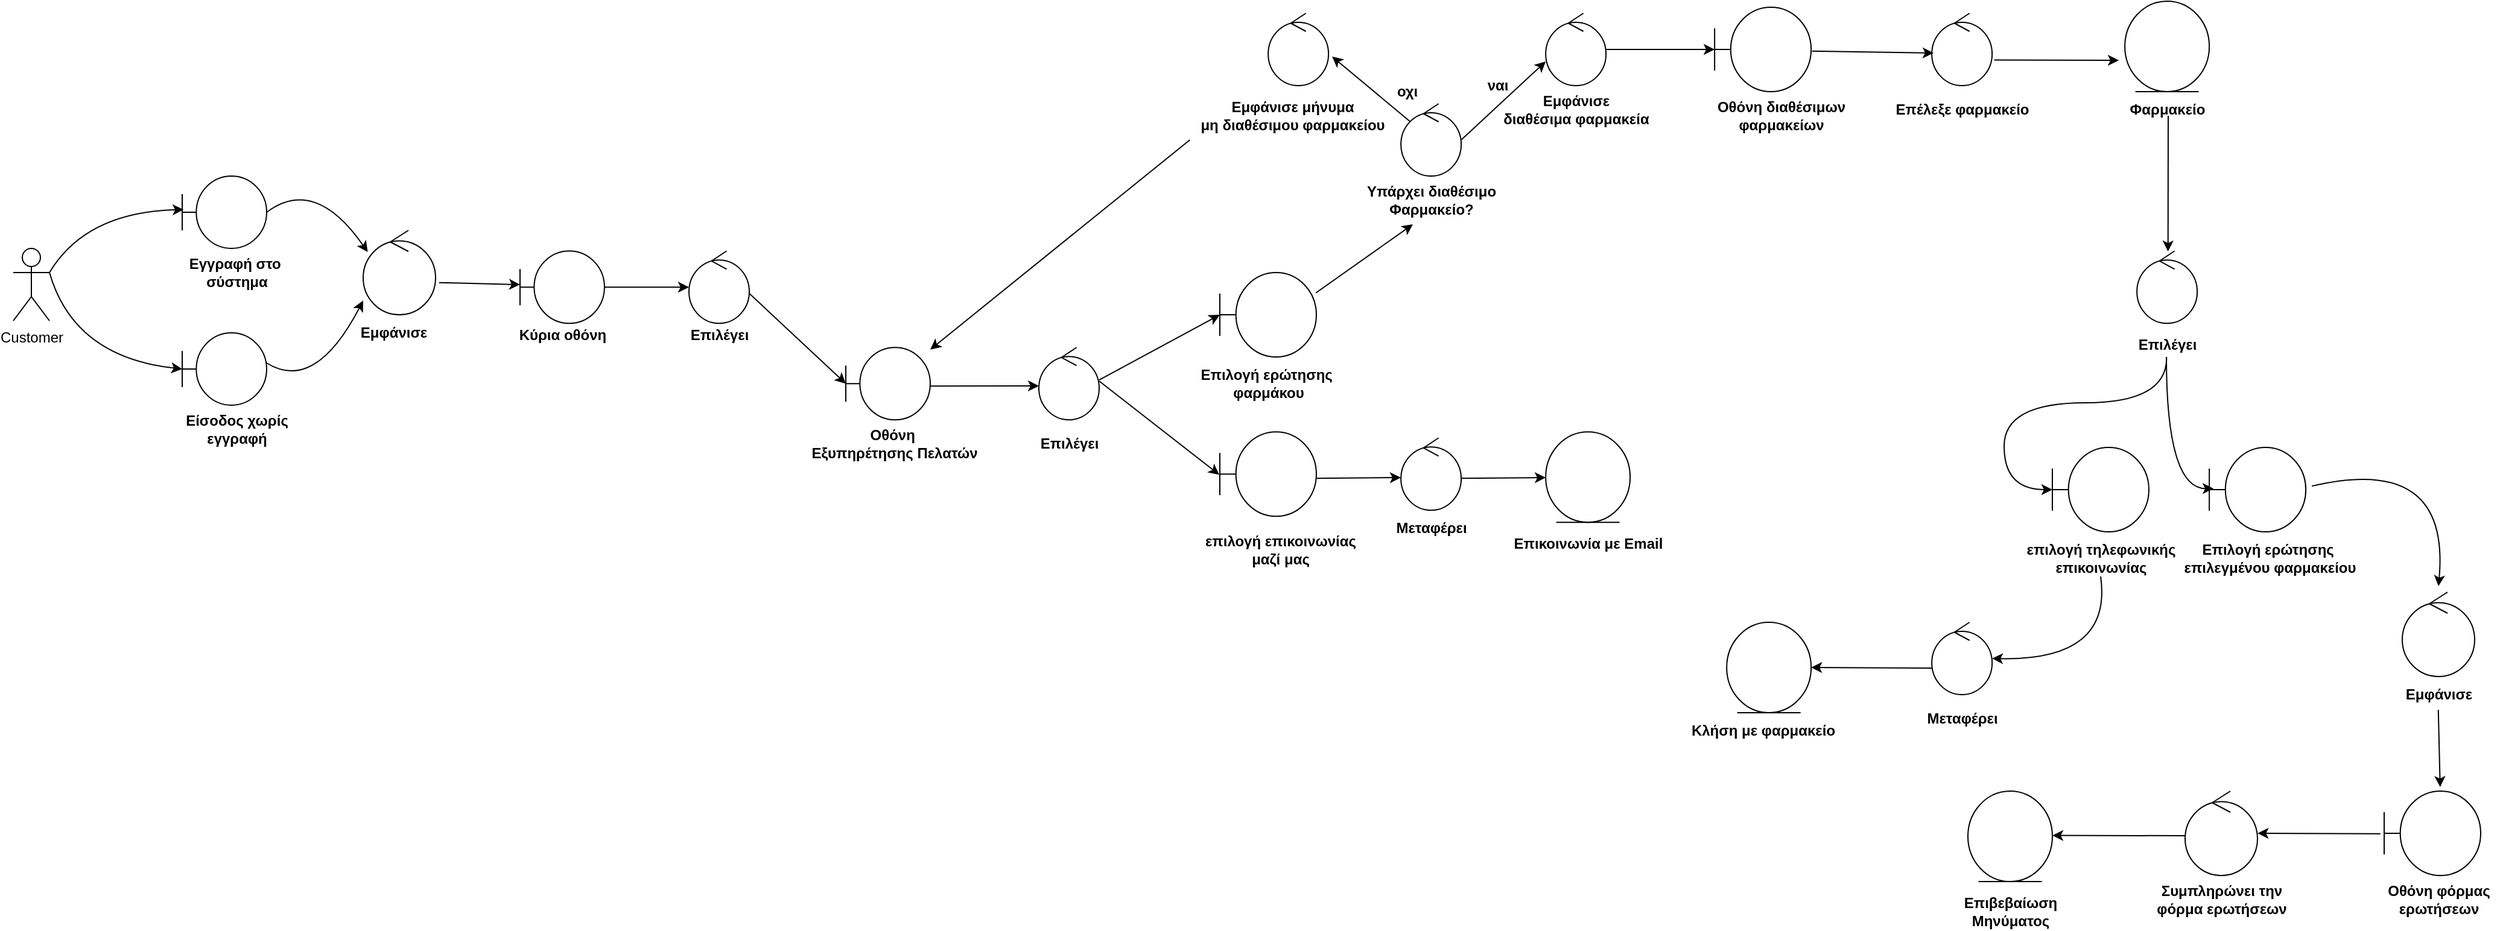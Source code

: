 <mxfile version="17.5.0"><diagram id="R2lEEEUBdFMjLlhIrx00" name="Page-1"><mxGraphModel dx="1541" dy="824" grid="1" gridSize="10" guides="1" tooltips="1" connect="1" arrows="1" fold="1" page="1" pageScale="1" pageWidth="850" pageHeight="1100" math="0" shadow="0" extFonts="Permanent Marker^https://fonts.googleapis.com/css?family=Permanent+Marker"><root><mxCell id="0"/><mxCell id="1" parent="0"/><mxCell id="AKfOE-RP20w9o-3AV9IG-1" value="Customer" style="shape=umlActor;verticalLabelPosition=bottom;verticalAlign=top;html=1;outlineConnect=0;fontSize=12;strokeWidth=1;spacing=2;" vertex="1" parent="1"><mxGeometry x="80" y="230" width="30" height="60" as="geometry"/></mxCell><mxCell id="AKfOE-RP20w9o-3AV9IG-8" value="" style="shape=umlBoundary;whiteSpace=wrap;html=1;fontSize=12;strokeWidth=1;spacing=2;" vertex="1" parent="1"><mxGeometry x="500" y="232.13" width="70" height="60" as="geometry"/></mxCell><mxCell id="AKfOE-RP20w9o-3AV9IG-12" value="" style="shape=umlBoundary;whiteSpace=wrap;html=1;fontSize=12;strokeWidth=1;spacing=2;" vertex="1" parent="1"><mxGeometry x="770" y="312.13" width="70" height="60" as="geometry"/></mxCell><mxCell id="AKfOE-RP20w9o-3AV9IG-14" value="" style="ellipse;shape=umlEntity;whiteSpace=wrap;html=1;" vertex="1" parent="1"><mxGeometry x="1830.07" y="25" width="70" height="75" as="geometry"/></mxCell><mxCell id="AKfOE-RP20w9o-3AV9IG-17" value="" style="ellipse;shape=umlControl;whiteSpace=wrap;html=1;fontSize=12;strokeWidth=1;spacing=2;" vertex="1" parent="1"><mxGeometry x="640" y="232.13" width="50" height="60" as="geometry"/></mxCell><mxCell id="AKfOE-RP20w9o-3AV9IG-20" value="&lt;b style=&quot;font-size: 12px;&quot;&gt;Κύρια οθόνη&lt;/b&gt;" style="text;html=1;align=center;verticalAlign=middle;resizable=0;points=[];autosize=1;strokeColor=none;fillColor=none;fontSize=12;strokeWidth=1;spacing=2;" vertex="1" parent="1"><mxGeometry x="490" y="292.13" width="90" height="20" as="geometry"/></mxCell><mxCell id="AKfOE-RP20w9o-3AV9IG-21" value="" style="endArrow=classic;html=1;rounded=0;fontSize=12;strokeWidth=1;spacing=2;" edge="1" parent="1" source="AKfOE-RP20w9o-3AV9IG-8" target="AKfOE-RP20w9o-3AV9IG-17"><mxGeometry width="50" height="50" relative="1" as="geometry"><mxPoint x="560" y="302.13" as="sourcePoint"/><mxPoint x="610" y="252.13" as="targetPoint"/><Array as="points"><mxPoint x="610" y="262.13"/></Array></mxGeometry></mxCell><mxCell id="AKfOE-RP20w9o-3AV9IG-22" value="&lt;b&gt;Επιλέγει&lt;/b&gt;" style="text;html=1;align=center;verticalAlign=middle;resizable=0;points=[];autosize=1;strokeColor=none;fillColor=none;fontSize=12;strokeWidth=1;spacing=2;" vertex="1" parent="1"><mxGeometry x="630" y="292.13" width="70" height="20" as="geometry"/></mxCell><mxCell id="AKfOE-RP20w9o-3AV9IG-23" value="" style="endArrow=classic;html=1;rounded=0;exitX=0.996;exitY=0.583;exitDx=0;exitDy=0;exitPerimeter=0;fontSize=12;strokeWidth=1;spacing=2;" edge="1" parent="1" source="AKfOE-RP20w9o-3AV9IG-17"><mxGeometry width="50" height="50" relative="1" as="geometry"><mxPoint x="680" y="342.13" as="sourcePoint"/><mxPoint x="770" y="342.13" as="targetPoint"/><Array as="points"/></mxGeometry></mxCell><mxCell id="AKfOE-RP20w9o-3AV9IG-24" value="Οθόνη&amp;nbsp;&lt;br style=&quot;font-size: 12px;&quot;&gt;Εξυπηρέτησης Πελατών" style="text;html=1;align=center;verticalAlign=middle;resizable=0;points=[];autosize=1;strokeColor=none;fillColor=none;fontStyle=1;fontSize=12;strokeWidth=1;spacing=2;" vertex="1" parent="1"><mxGeometry x="730" y="372.13" width="160" height="40" as="geometry"/></mxCell><mxCell id="AKfOE-RP20w9o-3AV9IG-140" value="" style="endArrow=classic;html=1;rounded=0;exitX=1.002;exitY=0.533;exitDx=0;exitDy=0;exitPerimeter=0;fontSize=12;strokeWidth=1;spacing=2;" edge="1" parent="1" source="AKfOE-RP20w9o-3AV9IG-12"><mxGeometry width="50" height="50" relative="1" as="geometry"><mxPoint x="870" y="352.13" as="sourcePoint"/><mxPoint x="930" y="344" as="targetPoint"/><Array as="points"/></mxGeometry></mxCell><mxCell id="AKfOE-RP20w9o-3AV9IG-145" value="" style="ellipse;shape=umlControl;whiteSpace=wrap;html=1;fontSize=12;strokeWidth=1;spacing=2;" vertex="1" parent="1"><mxGeometry x="1230.07" y="110" width="50" height="60" as="geometry"/></mxCell><mxCell id="AKfOE-RP20w9o-3AV9IG-146" value="" style="ellipse;shape=umlControl;whiteSpace=wrap;html=1;fontSize=12;strokeWidth=1;spacing=2;" vertex="1" parent="1"><mxGeometry x="1230.07" y="387.13" width="50" height="60" as="geometry"/></mxCell><mxCell id="AKfOE-RP20w9o-3AV9IG-147" value="&lt;b style=&quot;font-size: 12px;&quot;&gt;Υπάρχει διαθέσιμο&lt;br style=&quot;font-size: 12px;&quot;&gt;Φαρμακείο?&lt;br style=&quot;font-size: 12px;&quot;&gt;&lt;/b&gt;" style="text;html=1;align=center;verticalAlign=middle;resizable=0;points=[];autosize=1;strokeColor=none;fillColor=none;fontSize=12;strokeWidth=1;spacing=2;" vertex="1" parent="1"><mxGeometry x="1190.07" y="170" width="130" height="40" as="geometry"/></mxCell><mxCell id="AKfOE-RP20w9o-3AV9IG-150" value="" style="endArrow=classic;html=1;rounded=0;fontSize=12;strokeWidth=1;spacing=2;" edge="1" parent="1"><mxGeometry width="50" height="50" relative="1" as="geometry"><mxPoint x="1280.07" y="140" as="sourcePoint"/><mxPoint x="1350.07" y="75" as="targetPoint"/><Array as="points"/></mxGeometry></mxCell><mxCell id="AKfOE-RP20w9o-3AV9IG-151" value="" style="shape=umlBoundary;whiteSpace=wrap;html=1;" vertex="1" parent="1"><mxGeometry x="1490.07" y="30" width="80" height="70" as="geometry"/></mxCell><mxCell id="AKfOE-RP20w9o-3AV9IG-152" value="" style="endArrow=classic;html=1;rounded=0;exitX=0.157;exitY=0.25;exitDx=0;exitDy=0;exitPerimeter=0;fontSize=12;strokeWidth=1;spacing=2;entryX=1.06;entryY=0.598;entryDx=0;entryDy=0;entryPerimeter=0;" edge="1" parent="1" source="AKfOE-RP20w9o-3AV9IG-145" target="AKfOE-RP20w9o-3AV9IG-155"><mxGeometry width="50" height="50" relative="1" as="geometry"><mxPoint x="1260.07" y="212.13" as="sourcePoint"/><mxPoint x="1140.07" y="152.13" as="targetPoint"/></mxGeometry></mxCell><mxCell id="AKfOE-RP20w9o-3AV9IG-153" value="ναι" style="text;html=1;align=center;verticalAlign=middle;resizable=0;points=[];autosize=1;strokeColor=none;fillColor=none;fontSize=12;strokeWidth=1;spacing=2;fontStyle=1" vertex="1" parent="1"><mxGeometry x="1290.07" y="85" width="40" height="20" as="geometry"/></mxCell><mxCell id="AKfOE-RP20w9o-3AV9IG-154" value="οχι" style="text;html=1;align=center;verticalAlign=middle;resizable=0;points=[];autosize=1;strokeColor=none;fillColor=none;fontSize=12;strokeWidth=1;spacing=2;fontStyle=1" vertex="1" parent="1"><mxGeometry x="1215.07" y="90" width="40" height="20" as="geometry"/></mxCell><mxCell id="AKfOE-RP20w9o-3AV9IG-155" value="" style="ellipse;shape=umlControl;whiteSpace=wrap;html=1;fontSize=12;strokeWidth=1;spacing=2;" vertex="1" parent="1"><mxGeometry x="1120.07" y="35" width="50" height="60" as="geometry"/></mxCell><mxCell id="AKfOE-RP20w9o-3AV9IG-156" value="Εμφάνισε μήνυμα&lt;br style=&quot;font-size: 12px;&quot;&gt;μη διαθέσιμου φαρμακείου" style="text;html=1;align=center;verticalAlign=middle;resizable=0;points=[];autosize=1;strokeColor=none;fillColor=none;fontSize=12;strokeWidth=1;spacing=2;fontStyle=1" vertex="1" parent="1"><mxGeometry x="1055" y="100" width="170" height="40" as="geometry"/></mxCell><mxCell id="AKfOE-RP20w9o-3AV9IG-157" value="" style="endArrow=classic;html=1;rounded=0;fontSize=12;strokeWidth=1;spacing=2;exitX=0.001;exitY=1;exitDx=0;exitDy=0;exitPerimeter=0;" edge="1" parent="1" source="AKfOE-RP20w9o-3AV9IG-156" target="AKfOE-RP20w9o-3AV9IG-12"><mxGeometry width="50" height="50" relative="1" as="geometry"><mxPoint x="850" y="182.13" as="sourcePoint"/><mxPoint x="810" y="117.13" as="targetPoint"/><Array as="points"/></mxGeometry></mxCell><mxCell id="AKfOE-RP20w9o-3AV9IG-159" value="" style="ellipse;shape=umlControl;whiteSpace=wrap;html=1;fontSize=12;strokeWidth=1;spacing=2;" vertex="1" parent="1"><mxGeometry x="1350.07" y="35" width="50" height="60" as="geometry"/></mxCell><mxCell id="AKfOE-RP20w9o-3AV9IG-160" value="Εμφάνισε&lt;br style=&quot;font-size: 12px&quot;&gt;διαθέσιμα φαρμακεία" style="text;html=1;align=center;verticalAlign=middle;resizable=0;points=[];autosize=1;strokeColor=none;fillColor=none;fontSize=12;strokeWidth=1;spacing=2;fontStyle=1" vertex="1" parent="1"><mxGeometry x="1305.07" y="95" width="140" height="40" as="geometry"/></mxCell><mxCell id="AKfOE-RP20w9o-3AV9IG-161" value="" style="endArrow=classic;html=1;rounded=0;fontSize=12;strokeWidth=1;spacing=2;" edge="1" parent="1" source="AKfOE-RP20w9o-3AV9IG-159"><mxGeometry width="50" height="50" relative="1" as="geometry"><mxPoint x="1430.07" y="65" as="sourcePoint"/><mxPoint x="1490.07" y="65" as="targetPoint"/><Array as="points"/></mxGeometry></mxCell><mxCell id="AKfOE-RP20w9o-3AV9IG-162" value="Οθόνη διαθέσιμων &lt;br&gt;φαρμακείων" style="text;html=1;align=center;verticalAlign=middle;resizable=0;points=[];autosize=1;strokeColor=none;fillColor=none;fontSize=12;fontStyle=1" vertex="1" parent="1"><mxGeometry x="1485.07" y="105" width="120" height="30" as="geometry"/></mxCell><mxCell id="AKfOE-RP20w9o-3AV9IG-163" value="" style="ellipse;shape=umlControl;whiteSpace=wrap;html=1;fontSize=12;strokeWidth=1;spacing=2;" vertex="1" parent="1"><mxGeometry x="1670.07" y="35" width="50" height="60" as="geometry"/></mxCell><mxCell id="AKfOE-RP20w9o-3AV9IG-164" value="" style="endArrow=classic;html=1;rounded=0;fontSize=12;strokeWidth=1;spacing=2;exitX=1.009;exitY=0.52;exitDx=0;exitDy=0;exitPerimeter=0;entryX=0.029;entryY=0.55;entryDx=0;entryDy=0;entryPerimeter=0;" edge="1" parent="1" source="AKfOE-RP20w9o-3AV9IG-151" target="AKfOE-RP20w9o-3AV9IG-163"><mxGeometry width="50" height="50" relative="1" as="geometry"><mxPoint x="1540.07" y="165" as="sourcePoint"/><mxPoint x="1650.07" y="65" as="targetPoint"/><Array as="points"/></mxGeometry></mxCell><mxCell id="AKfOE-RP20w9o-3AV9IG-165" value="Επέλεξε φαρμακείο" style="text;html=1;align=center;verticalAlign=middle;resizable=0;points=[];autosize=1;strokeColor=none;fillColor=none;fontSize=12;fontStyle=1" vertex="1" parent="1"><mxGeometry x="1630.07" y="105" width="130" height="20" as="geometry"/></mxCell><mxCell id="AKfOE-RP20w9o-3AV9IG-167" value="" style="endArrow=classic;html=1;rounded=0;fontSize=12;strokeWidth=1;spacing=2;exitX=1.034;exitY=0.645;exitDx=0;exitDy=0;exitPerimeter=0;" edge="1" parent="1" source="AKfOE-RP20w9o-3AV9IG-163"><mxGeometry width="50" height="50" relative="1" as="geometry"><mxPoint x="1755.07" y="50" as="sourcePoint"/><mxPoint x="1825.07" y="74" as="targetPoint"/><Array as="points"/></mxGeometry></mxCell><mxCell id="AKfOE-RP20w9o-3AV9IG-169" value="Φαρμακείο" style="text;html=1;align=center;verticalAlign=middle;resizable=0;points=[];autosize=1;strokeColor=none;fillColor=none;fontSize=12;fontStyle=1" vertex="1" parent="1"><mxGeometry x="1825.07" y="105" width="80" height="20" as="geometry"/></mxCell><mxCell id="AKfOE-RP20w9o-3AV9IG-171" value="" style="curved=1;endArrow=classic;html=1;rounded=0;fontSize=12;strokeWidth=1;exitX=1;exitY=0.333;exitDx=0;exitDy=0;exitPerimeter=0;" edge="1" parent="1" source="AKfOE-RP20w9o-3AV9IG-1"><mxGeometry width="50" height="50" relative="1" as="geometry"><mxPoint x="120" y="325" as="sourcePoint"/><mxPoint x="220" y="330" as="targetPoint"/><Array as="points"><mxPoint x="130" y="320"/></Array></mxGeometry></mxCell><mxCell id="AKfOE-RP20w9o-3AV9IG-170" value="" style="curved=1;endArrow=classic;html=1;rounded=0;fontSize=12;strokeWidth=1;entryX=0.016;entryY=0.462;entryDx=0;entryDy=0;entryPerimeter=0;" edge="1" parent="1" target="AKfOE-RP20w9o-3AV9IG-172"><mxGeometry width="50" height="50" relative="1" as="geometry"><mxPoint x="110" y="250" as="sourcePoint"/><mxPoint x="210" y="200" as="targetPoint"/><Array as="points"><mxPoint x="140" y="200"/></Array></mxGeometry></mxCell><mxCell id="AKfOE-RP20w9o-3AV9IG-172" value="" style="shape=umlBoundary;whiteSpace=wrap;html=1;fontSize=12;strokeWidth=1;spacing=2;" vertex="1" parent="1"><mxGeometry x="220" y="170" width="70" height="60" as="geometry"/></mxCell><mxCell id="AKfOE-RP20w9o-3AV9IG-174" value="" style="shape=umlBoundary;whiteSpace=wrap;html=1;fontSize=12;strokeWidth=1;spacing=2;" vertex="1" parent="1"><mxGeometry x="220" y="300" width="70" height="60" as="geometry"/></mxCell><mxCell id="AKfOE-RP20w9o-3AV9IG-178" value="Eγγραφή στο&amp;nbsp;&lt;br&gt;σύστημα" style="text;html=1;align=center;verticalAlign=middle;resizable=0;points=[];autosize=1;strokeColor=none;fillColor=none;fontSize=12;fontStyle=1" vertex="1" parent="1"><mxGeometry x="220" y="235" width="90" height="30" as="geometry"/></mxCell><mxCell id="AKfOE-RP20w9o-3AV9IG-179" value="Είσοδος χωρίς&lt;br&gt;εγγραφή" style="text;html=1;align=center;verticalAlign=middle;resizable=0;points=[];autosize=1;strokeColor=none;fillColor=none;fontSize=12;fontStyle=1" vertex="1" parent="1"><mxGeometry x="215" y="365" width="100" height="30" as="geometry"/></mxCell><mxCell id="AKfOE-RP20w9o-3AV9IG-180" value="" style="curved=1;endArrow=classic;html=1;rounded=0;fontSize=12;strokeWidth=1;entryX=0.063;entryY=0.257;entryDx=0;entryDy=0;entryPerimeter=0;" edge="1" parent="1" target="AKfOE-RP20w9o-3AV9IG-182"><mxGeometry width="50" height="50" relative="1" as="geometry"><mxPoint x="290" y="200" as="sourcePoint"/><mxPoint x="370" y="230" as="targetPoint"/><Array as="points"><mxPoint x="330" y="170"/></Array></mxGeometry></mxCell><mxCell id="AKfOE-RP20w9o-3AV9IG-181" value="" style="curved=1;endArrow=classic;html=1;rounded=0;fontSize=12;strokeWidth=1;entryX=0;entryY=0.833;entryDx=0;entryDy=0;entryPerimeter=0;" edge="1" parent="1" target="AKfOE-RP20w9o-3AV9IG-182"><mxGeometry width="50" height="50" relative="1" as="geometry"><mxPoint x="290" y="325" as="sourcePoint"/><mxPoint x="370" y="290" as="targetPoint"/><Array as="points"><mxPoint x="330" y="350"/></Array></mxGeometry></mxCell><mxCell id="AKfOE-RP20w9o-3AV9IG-182" value="" style="ellipse;shape=umlControl;whiteSpace=wrap;html=1;fontSize=12;strokeWidth=1;spacing=2;fontColor=#000000;labelBackgroundColor=#FFFFFF;labelBorderColor=#000000;" vertex="1" parent="1"><mxGeometry x="370" y="215" width="60" height="70" as="geometry"/></mxCell><mxCell id="AKfOE-RP20w9o-3AV9IG-183" value="&lt;b&gt;Εμφάνισε&lt;/b&gt;" style="text;html=1;align=center;verticalAlign=middle;resizable=0;points=[];autosize=1;strokeColor=none;fillColor=none;fontSize=12;" vertex="1" parent="1"><mxGeometry x="360" y="290" width="70" height="20" as="geometry"/></mxCell><mxCell id="AKfOE-RP20w9o-3AV9IG-185" value="" style="endArrow=classic;html=1;rounded=0;fontSize=12;strokeWidth=1;spacing=2;exitX=1.049;exitY=0.619;exitDx=0;exitDy=0;exitPerimeter=0;" edge="1" parent="1" source="AKfOE-RP20w9o-3AV9IG-182"><mxGeometry width="50" height="50" relative="1" as="geometry"><mxPoint x="450" y="260" as="sourcePoint"/><mxPoint x="500" y="260" as="targetPoint"/><Array as="points"/></mxGeometry></mxCell><mxCell id="AKfOE-RP20w9o-3AV9IG-187" value="" style="ellipse;shape=umlControl;whiteSpace=wrap;html=1;fontSize=12;strokeWidth=1;spacing=2;" vertex="1" parent="1"><mxGeometry x="930" y="312.13" width="50" height="60" as="geometry"/></mxCell><mxCell id="AKfOE-RP20w9o-3AV9IG-188" value="Επιλέγει" style="text;html=1;align=center;verticalAlign=middle;resizable=0;points=[];autosize=1;strokeColor=none;fillColor=none;fontSize=12;fontColor=#000000;fontStyle=1" vertex="1" parent="1"><mxGeometry x="925" y="382.13" width="60" height="20" as="geometry"/></mxCell><mxCell id="AKfOE-RP20w9o-3AV9IG-190" value="" style="endArrow=classic;html=1;rounded=0;exitX=1.002;exitY=0.533;exitDx=0;exitDy=0;exitPerimeter=0;fontSize=12;strokeWidth=1;spacing=2;entryX=0;entryY=0.5;entryDx=0;entryDy=0;entryPerimeter=0;" edge="1" parent="1" target="AKfOE-RP20w9o-3AV9IG-193"><mxGeometry width="50" height="50" relative="1" as="geometry"><mxPoint x="980.0" y="339.11" as="sourcePoint"/><mxPoint x="1040" y="300" as="targetPoint"/><Array as="points"/></mxGeometry></mxCell><mxCell id="AKfOE-RP20w9o-3AV9IG-192" value="" style="endArrow=classic;html=1;rounded=0;fontSize=12;strokeWidth=1;spacing=2;entryX=-0.005;entryY=0.508;entryDx=0;entryDy=0;entryPerimeter=0;" edge="1" parent="1" target="AKfOE-RP20w9o-3AV9IG-194"><mxGeometry width="50" height="50" relative="1" as="geometry"><mxPoint x="980" y="340" as="sourcePoint"/><mxPoint x="1040" y="380" as="targetPoint"/><Array as="points"/></mxGeometry></mxCell><mxCell id="AKfOE-RP20w9o-3AV9IG-193" value="" style="shape=umlBoundary;whiteSpace=wrap;html=1;" vertex="1" parent="1"><mxGeometry x="1080" y="250" width="80" height="70" as="geometry"/></mxCell><mxCell id="AKfOE-RP20w9o-3AV9IG-194" value="" style="shape=umlBoundary;whiteSpace=wrap;html=1;" vertex="1" parent="1"><mxGeometry x="1080" y="382.13" width="80" height="70" as="geometry"/></mxCell><mxCell id="AKfOE-RP20w9o-3AV9IG-195" value="Επιλογή ερώτησης&amp;nbsp;&lt;br&gt;φαρμάκου" style="text;html=1;align=center;verticalAlign=middle;resizable=0;points=[];autosize=1;strokeColor=none;fillColor=none;fontSize=12;fontColor=#000000;fontStyle=1" vertex="1" parent="1"><mxGeometry x="1055" y="327.13" width="130" height="30" as="geometry"/></mxCell><mxCell id="AKfOE-RP20w9o-3AV9IG-196" value="επιλογή επικοινωνίας&lt;br&gt;μαζί μας" style="text;html=1;align=center;verticalAlign=middle;resizable=0;points=[];autosize=1;strokeColor=none;fillColor=none;fontSize=12;fontColor=#000000;fontStyle=1" vertex="1" parent="1"><mxGeometry x="1060" y="465" width="140" height="30" as="geometry"/></mxCell><mxCell id="AKfOE-RP20w9o-3AV9IG-197" value="" style="endArrow=classic;html=1;rounded=0;fontSize=12;strokeWidth=1;spacing=2;exitX=0.995;exitY=0.241;exitDx=0;exitDy=0;exitPerimeter=0;" edge="1" parent="1" source="AKfOE-RP20w9o-3AV9IG-193"><mxGeometry width="50" height="50" relative="1" as="geometry"><mxPoint x="1120" y="248.57" as="sourcePoint"/><mxPoint x="1240" y="210" as="targetPoint"/><Array as="points"/></mxGeometry></mxCell><mxCell id="AKfOE-RP20w9o-3AV9IG-198" value="" style="endArrow=classic;html=1;rounded=0;fontSize=12;strokeWidth=1;spacing=2;exitX=0.995;exitY=0.241;exitDx=0;exitDy=0;exitPerimeter=0;" edge="1" parent="1"><mxGeometry width="50" height="50" relative="1" as="geometry"><mxPoint x="1160" y="420.57" as="sourcePoint"/><mxPoint x="1230" y="420" as="targetPoint"/><Array as="points"/></mxGeometry></mxCell><mxCell id="AKfOE-RP20w9o-3AV9IG-199" value="Μεταφέρει" style="text;html=1;align=center;verticalAlign=middle;resizable=0;points=[];autosize=1;strokeColor=none;fillColor=none;fontSize=12;fontColor=#000000;fontStyle=1" vertex="1" parent="1"><mxGeometry x="1220.07" y="452.13" width="70" height="20" as="geometry"/></mxCell><mxCell id="AKfOE-RP20w9o-3AV9IG-200" value="" style="endArrow=classic;html=1;rounded=0;fontSize=12;strokeWidth=1;spacing=2;exitX=0.995;exitY=0.241;exitDx=0;exitDy=0;exitPerimeter=0;" edge="1" parent="1"><mxGeometry width="50" height="50" relative="1" as="geometry"><mxPoint x="1280.07" y="420.57" as="sourcePoint"/><mxPoint x="1350.07" y="420" as="targetPoint"/><Array as="points"/></mxGeometry></mxCell><mxCell id="AKfOE-RP20w9o-3AV9IG-201" value="" style="ellipse;shape=umlEntity;whiteSpace=wrap;html=1;" vertex="1" parent="1"><mxGeometry x="1350.07" y="382.13" width="70" height="75" as="geometry"/></mxCell><mxCell id="AKfOE-RP20w9o-3AV9IG-202" value="Επικοινωνία με Email" style="text;html=1;align=center;verticalAlign=middle;resizable=0;points=[];autosize=1;strokeColor=none;fillColor=none;fontSize=12;fontColor=#000000;fontStyle=1" vertex="1" parent="1"><mxGeometry x="1315.07" y="465" width="140" height="20" as="geometry"/></mxCell><mxCell id="AKfOE-RP20w9o-3AV9IG-203" value="" style="ellipse;shape=umlControl;whiteSpace=wrap;html=1;fontSize=12;strokeWidth=1;spacing=2;" vertex="1" parent="1"><mxGeometry x="1840.07" y="232.13" width="50" height="60" as="geometry"/></mxCell><mxCell id="AKfOE-RP20w9o-3AV9IG-204" value="" style="endArrow=classic;html=1;rounded=0;fontSize=12;strokeWidth=1;spacing=2;entryX=0.516;entryY=0.007;entryDx=0;entryDy=0;entryPerimeter=0;" edge="1" parent="1" target="AKfOE-RP20w9o-3AV9IG-203"><mxGeometry width="50" height="50" relative="1" as="geometry"><mxPoint x="1866" y="120" as="sourcePoint"/><mxPoint x="1963.3" y="170.3" as="targetPoint"/><Array as="points"/></mxGeometry></mxCell><mxCell id="AKfOE-RP20w9o-3AV9IG-205" value="Επιλέγει" style="text;html=1;align=center;verticalAlign=middle;resizable=0;points=[];autosize=1;strokeColor=none;fillColor=none;fontSize=12;fontColor=#000000;fontStyle=1" vertex="1" parent="1"><mxGeometry x="1835.07" y="300" width="60" height="20" as="geometry"/></mxCell><mxCell id="AKfOE-RP20w9o-3AV9IG-206" value="" style="endArrow=classic;html=1;rounded=0;fontSize=12;strokeWidth=1;spacing=2;edgeStyle=orthogonalEdgeStyle;curved=1;entryX=0.044;entryY=0.488;entryDx=0;entryDy=0;entryPerimeter=0;" edge="1" parent="1" target="AKfOE-RP20w9o-3AV9IG-210"><mxGeometry width="50" height="50" relative="1" as="geometry"><mxPoint x="1864.49" y="320" as="sourcePoint"/><mxPoint x="1890" y="440" as="targetPoint"/><Array as="points"><mxPoint x="1865" y="430"/></Array></mxGeometry></mxCell><mxCell id="AKfOE-RP20w9o-3AV9IG-207" value="" style="endArrow=classic;html=1;rounded=0;fontSize=12;strokeWidth=1;spacing=2;exitX=0.494;exitY=1.029;exitDx=0;exitDy=0;exitPerimeter=0;edgeStyle=orthogonalEdgeStyle;curved=1;entryX=0;entryY=0.5;entryDx=0;entryDy=0;entryPerimeter=0;" edge="1" parent="1" source="AKfOE-RP20w9o-3AV9IG-205" target="AKfOE-RP20w9o-3AV9IG-208"><mxGeometry width="50" height="50" relative="1" as="geometry"><mxPoint x="1850.13" y="320" as="sourcePoint"/><mxPoint x="1730" y="440" as="targetPoint"/><Array as="points"><mxPoint x="1865" y="358"/><mxPoint x="1730" y="358"/><mxPoint x="1730" y="430"/></Array></mxGeometry></mxCell><mxCell id="AKfOE-RP20w9o-3AV9IG-208" value="" style="shape=umlBoundary;whiteSpace=wrap;html=1;" vertex="1" parent="1"><mxGeometry x="1770" y="395" width="80" height="70" as="geometry"/></mxCell><mxCell id="AKfOE-RP20w9o-3AV9IG-210" value="" style="shape=umlBoundary;whiteSpace=wrap;html=1;" vertex="1" parent="1"><mxGeometry x="1900.07" y="395" width="80" height="70" as="geometry"/></mxCell><mxCell id="AKfOE-RP20w9o-3AV9IG-211" value="επιλογή τηλεφωνικής&lt;br&gt;επικοινωνίας" style="text;html=1;align=center;verticalAlign=middle;resizable=0;points=[];autosize=1;strokeColor=none;fillColor=none;fontSize=12;fontColor=#000000;fontStyle=1" vertex="1" parent="1"><mxGeometry x="1740" y="472.13" width="140" height="30" as="geometry"/></mxCell><mxCell id="AKfOE-RP20w9o-3AV9IG-212" value="Επιλογή ερώτησης&amp;nbsp;&lt;br&gt;επιλεγμένου φαρμακείου" style="text;html=1;align=center;verticalAlign=middle;resizable=0;points=[];autosize=1;strokeColor=none;fillColor=none;fontSize=12;fontColor=#000000;fontStyle=1" vertex="1" parent="1"><mxGeometry x="1870" y="472.13" width="160" height="30" as="geometry"/></mxCell><mxCell id="AKfOE-RP20w9o-3AV9IG-215" value="" style="ellipse;shape=umlControl;whiteSpace=wrap;html=1;fontSize=12;strokeWidth=1;spacing=2;" vertex="1" parent="1"><mxGeometry x="1670.07" y="540" width="50" height="60" as="geometry"/></mxCell><mxCell id="AKfOE-RP20w9o-3AV9IG-216" value="" style="curved=1;endArrow=classic;html=1;rounded=0;fontSize=12;strokeWidth=1;" edge="1" parent="1"><mxGeometry width="50" height="50" relative="1" as="geometry"><mxPoint x="1810" y="502" as="sourcePoint"/><mxPoint x="1720" y="570" as="targetPoint"/><Array as="points"><mxPoint x="1820" y="572.13"/></Array></mxGeometry></mxCell><mxCell id="AKfOE-RP20w9o-3AV9IG-217" value="Μεταφέρει" style="text;html=1;align=center;verticalAlign=middle;resizable=0;points=[];autosize=1;strokeColor=none;fillColor=none;fontSize=12;fontColor=#000000;fontStyle=1" vertex="1" parent="1"><mxGeometry x="1660.07" y="610" width="70" height="20" as="geometry"/></mxCell><mxCell id="AKfOE-RP20w9o-3AV9IG-218" value="" style="ellipse;shape=umlEntity;whiteSpace=wrap;html=1;" vertex="1" parent="1"><mxGeometry x="1500.07" y="540" width="70" height="75" as="geometry"/></mxCell><mxCell id="AKfOE-RP20w9o-3AV9IG-219" value="" style="endArrow=classic;html=1;rounded=0;fontSize=12;strokeWidth=1;spacing=2;entryX=1;entryY=0.5;entryDx=0;entryDy=0;" edge="1" parent="1" target="AKfOE-RP20w9o-3AV9IG-218"><mxGeometry width="50" height="50" relative="1" as="geometry"><mxPoint x="1670" y="578" as="sourcePoint"/><mxPoint x="1580" y="650" as="targetPoint"/><Array as="points"/></mxGeometry></mxCell><mxCell id="AKfOE-RP20w9o-3AV9IG-220" value="Κλήση με φαρμακείο" style="text;html=1;align=center;verticalAlign=middle;resizable=0;points=[];autosize=1;strokeColor=none;fillColor=none;fontSize=12;fontColor=#000000;fontStyle=1" vertex="1" parent="1"><mxGeometry x="1465" y="620" width="130" height="20" as="geometry"/></mxCell><mxCell id="AKfOE-RP20w9o-3AV9IG-221" value="" style="curved=1;endArrow=classic;html=1;rounded=0;fontSize=12;strokeWidth=1;" edge="1" parent="1"><mxGeometry width="50" height="50" relative="1" as="geometry"><mxPoint x="1985.07" y="427.06" as="sourcePoint"/><mxPoint x="2090" y="510" as="targetPoint"/><Array as="points"><mxPoint x="2100" y="400"/></Array></mxGeometry></mxCell><mxCell id="AKfOE-RP20w9o-3AV9IG-223" value="Εμφάνισε" style="text;html=1;align=center;verticalAlign=middle;resizable=0;points=[];autosize=1;strokeColor=none;fillColor=none;fontSize=12;fontColor=#000000;fontStyle=1" vertex="1" parent="1"><mxGeometry x="2055" y="590" width="70" height="20" as="geometry"/></mxCell><mxCell id="AKfOE-RP20w9o-3AV9IG-225" value="" style="ellipse;shape=umlControl;whiteSpace=wrap;html=1;fontSize=12;strokeWidth=1;spacing=2;fontColor=#000000;labelBackgroundColor=#FFFFFF;labelBorderColor=#000000;" vertex="1" parent="1"><mxGeometry x="2060" y="515" width="60" height="70" as="geometry"/></mxCell><mxCell id="AKfOE-RP20w9o-3AV9IG-226" value="" style="shape=umlBoundary;whiteSpace=wrap;html=1;" vertex="1" parent="1"><mxGeometry x="2045" y="680" width="80" height="70" as="geometry"/></mxCell><mxCell id="AKfOE-RP20w9o-3AV9IG-227" value="" style="endArrow=classic;html=1;rounded=0;fontSize=12;strokeWidth=1;spacing=2;exitX=0.498;exitY=1.129;exitDx=0;exitDy=0;exitPerimeter=0;entryX=0.58;entryY=-0.049;entryDx=0;entryDy=0;entryPerimeter=0;" edge="1" parent="1" source="AKfOE-RP20w9o-3AV9IG-223" target="AKfOE-RP20w9o-3AV9IG-226"><mxGeometry width="50" height="50" relative="1" as="geometry"><mxPoint x="2100" y="640" as="sourcePoint"/><mxPoint x="2170" y="639.43" as="targetPoint"/><Array as="points"/></mxGeometry></mxCell><mxCell id="AKfOE-RP20w9o-3AV9IG-228" value="Οθόνη φόρμας&lt;br&gt;ερωτήσεων" style="text;html=1;align=center;verticalAlign=middle;resizable=0;points=[];autosize=1;strokeColor=none;fillColor=none;fontSize=12;fontColor=#000000;fontStyle=1" vertex="1" parent="1"><mxGeometry x="2040" y="755" width="100" height="30" as="geometry"/></mxCell><mxCell id="AKfOE-RP20w9o-3AV9IG-229" value="" style="ellipse;shape=umlControl;whiteSpace=wrap;html=1;fontSize=12;strokeWidth=1;spacing=2;fontColor=#000000;labelBackgroundColor=#FFFFFF;labelBorderColor=#000000;" vertex="1" parent="1"><mxGeometry x="1880" y="680" width="60" height="70" as="geometry"/></mxCell><mxCell id="AKfOE-RP20w9o-3AV9IG-230" value="" style="endArrow=classic;html=1;rounded=0;fontSize=12;strokeWidth=1;spacing=2;exitX=-0.039;exitY=0.506;exitDx=0;exitDy=0;exitPerimeter=0;entryX=1.002;entryY=0.5;entryDx=0;entryDy=0;entryPerimeter=0;" edge="1" parent="1" source="AKfOE-RP20w9o-3AV9IG-226" target="AKfOE-RP20w9o-3AV9IG-229"><mxGeometry width="50" height="50" relative="1" as="geometry"><mxPoint x="1970" y="720" as="sourcePoint"/><mxPoint x="1910" y="790" as="targetPoint"/><Array as="points"/></mxGeometry></mxCell><mxCell id="AKfOE-RP20w9o-3AV9IG-232" value="Συμπληρώνει την&lt;br&gt;φόρμα ερωτήσεων" style="text;html=1;align=center;verticalAlign=middle;resizable=0;points=[];autosize=1;strokeColor=none;fillColor=none;fontSize=12;fontColor=#000000;fontStyle=1" vertex="1" parent="1"><mxGeometry x="1850" y="755" width="120" height="30" as="geometry"/></mxCell><mxCell id="AKfOE-RP20w9o-3AV9IG-233" value="" style="ellipse;shape=umlEntity;whiteSpace=wrap;html=1;" vertex="1" parent="1"><mxGeometry x="1700" y="680" width="70" height="75" as="geometry"/></mxCell><mxCell id="AKfOE-RP20w9o-3AV9IG-234" value="" style="endArrow=classic;html=1;rounded=0;fontSize=12;strokeWidth=1;spacing=2;entryX=1.002;entryY=0.5;entryDx=0;entryDy=0;entryPerimeter=0;" edge="1" parent="1"><mxGeometry width="50" height="50" relative="1" as="geometry"><mxPoint x="1880" y="717" as="sourcePoint"/><mxPoint x="1770" y="716.79" as="targetPoint"/><Array as="points"/></mxGeometry></mxCell><mxCell id="AKfOE-RP20w9o-3AV9IG-235" value="Επιβεβαίωση&lt;br&gt;Μηνύματος" style="text;html=1;align=center;verticalAlign=middle;resizable=0;points=[];autosize=1;strokeColor=none;fillColor=none;fontSize=12;fontColor=#000000;fontStyle=1" vertex="1" parent="1"><mxGeometry x="1690" y="765" width="90" height="30" as="geometry"/></mxCell></root></mxGraphModel></diagram></mxfile>